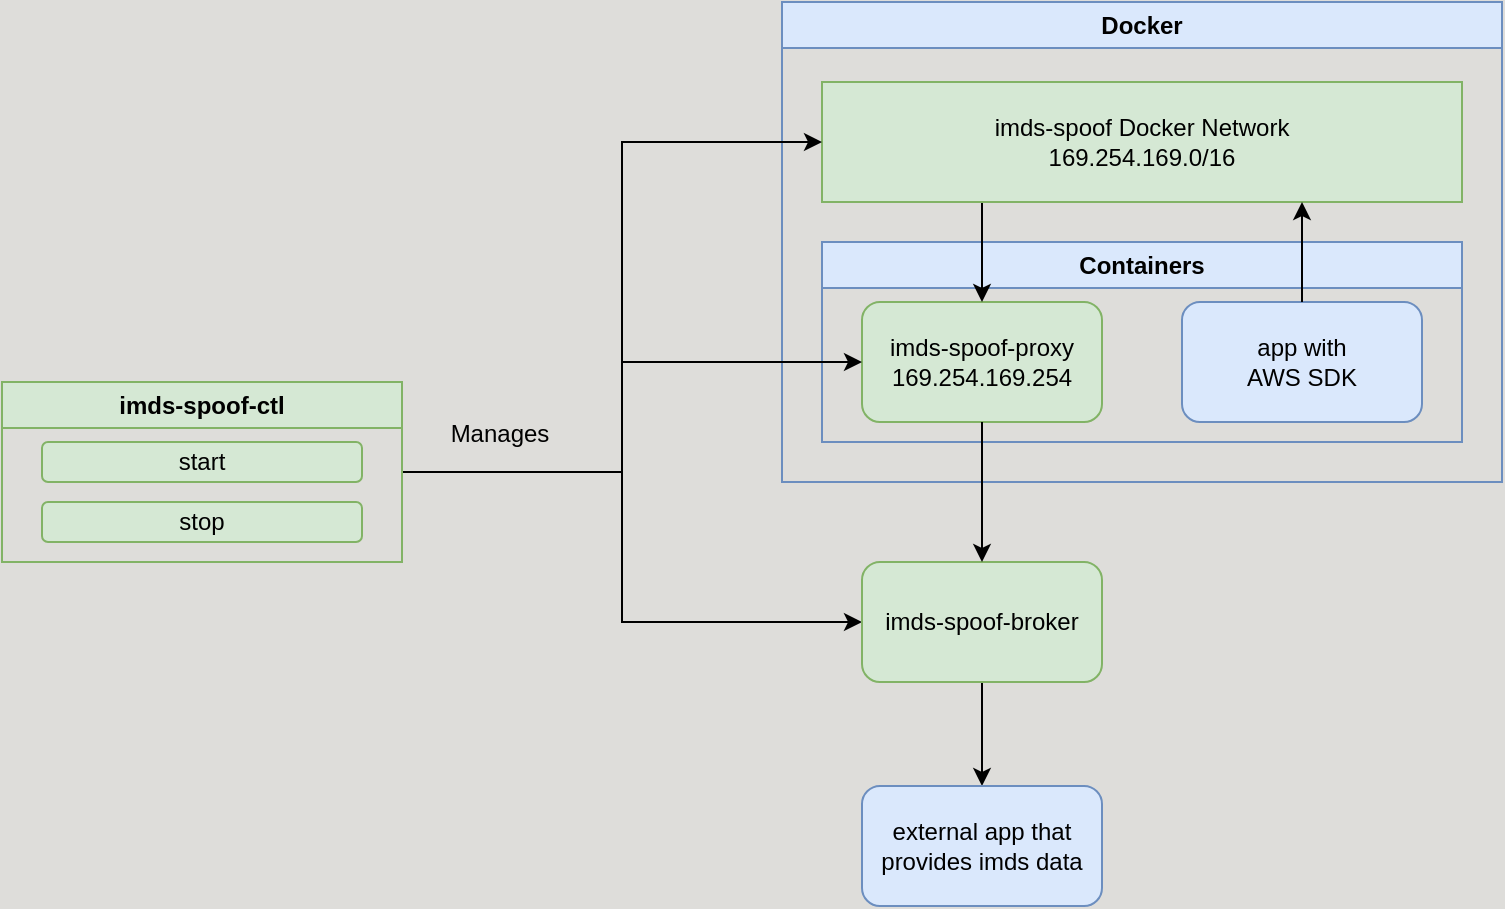 <mxfile version="21.2.3">
  <diagram name="Page-1" id="opZjxoxZwuWf7aZ8j2uG">
    <mxGraphModel dx="2234" dy="795" grid="1" gridSize="10" guides="1" tooltips="1" connect="1" arrows="1" fold="1" page="1" pageScale="1" pageWidth="850" pageHeight="1100" background="#deddda" math="0" shadow="0">
      <root>
        <mxCell id="0" />
        <mxCell id="1" parent="0" />
        <mxCell id="Ao6hpI_Yw0EmOXRYJf8d-5" value="Docker" style="swimlane;whiteSpace=wrap;html=1;fillColor=#dae8fc;strokeColor=#6c8ebf;" vertex="1" parent="1">
          <mxGeometry x="320" y="90" width="360" height="240" as="geometry" />
        </mxCell>
        <mxCell id="Ao6hpI_Yw0EmOXRYJf8d-16" value="Containers" style="swimlane;whiteSpace=wrap;html=1;fillColor=#dae8fc;strokeColor=#6c8ebf;" vertex="1" parent="Ao6hpI_Yw0EmOXRYJf8d-5">
          <mxGeometry x="20" y="120" width="320" height="100" as="geometry" />
        </mxCell>
        <mxCell id="Ao6hpI_Yw0EmOXRYJf8d-3" value="&lt;div&gt;imds-spoof-proxy&lt;/div&gt;&lt;div&gt;169.254.169.254&lt;br&gt;&lt;/div&gt;" style="rounded=1;whiteSpace=wrap;html=1;fillColor=#d5e8d4;strokeColor=#82b366;" vertex="1" parent="Ao6hpI_Yw0EmOXRYJf8d-16">
          <mxGeometry x="20" y="30" width="120" height="60" as="geometry" />
        </mxCell>
        <mxCell id="Ao6hpI_Yw0EmOXRYJf8d-17" value="&lt;div&gt;app with&lt;/div&gt;&lt;div&gt;AWS SDK&lt;br&gt;&lt;/div&gt;" style="rounded=1;whiteSpace=wrap;html=1;fillColor=#dae8fc;strokeColor=#6c8ebf;" vertex="1" parent="Ao6hpI_Yw0EmOXRYJf8d-16">
          <mxGeometry x="180" y="30" width="120" height="60" as="geometry" />
        </mxCell>
        <mxCell id="Ao6hpI_Yw0EmOXRYJf8d-31" style="edgeStyle=orthogonalEdgeStyle;rounded=0;orthogonalLoop=1;jettySize=auto;html=1;" edge="1" parent="Ao6hpI_Yw0EmOXRYJf8d-5" source="Ao6hpI_Yw0EmOXRYJf8d-7" target="Ao6hpI_Yw0EmOXRYJf8d-3">
          <mxGeometry relative="1" as="geometry">
            <Array as="points">
              <mxPoint x="100" y="110" />
              <mxPoint x="100" y="110" />
            </Array>
          </mxGeometry>
        </mxCell>
        <mxCell id="Ao6hpI_Yw0EmOXRYJf8d-7" value="&lt;div&gt;imds-spoof Docker Network&lt;/div&gt;&lt;div&gt;169.254.169.0/16&lt;br&gt;&lt;/div&gt;" style="rounded=0;whiteSpace=wrap;html=1;fillColor=#d5e8d4;strokeColor=#82b366;" vertex="1" parent="Ao6hpI_Yw0EmOXRYJf8d-5">
          <mxGeometry x="20" y="40" width="320" height="60" as="geometry" />
        </mxCell>
        <mxCell id="Ao6hpI_Yw0EmOXRYJf8d-30" style="edgeStyle=orthogonalEdgeStyle;rounded=0;orthogonalLoop=1;jettySize=auto;html=1;" edge="1" parent="Ao6hpI_Yw0EmOXRYJf8d-5" source="Ao6hpI_Yw0EmOXRYJf8d-17">
          <mxGeometry relative="1" as="geometry">
            <mxPoint x="260" y="100" as="targetPoint" />
          </mxGeometry>
        </mxCell>
        <mxCell id="Ao6hpI_Yw0EmOXRYJf8d-26" style="edgeStyle=orthogonalEdgeStyle;rounded=0;orthogonalLoop=1;jettySize=auto;html=1;entryX=0;entryY=0.5;entryDx=0;entryDy=0;" edge="1" parent="1" source="Ao6hpI_Yw0EmOXRYJf8d-10" target="Ao6hpI_Yw0EmOXRYJf8d-7">
          <mxGeometry relative="1" as="geometry">
            <Array as="points">
              <mxPoint x="240" y="325" />
              <mxPoint x="240" y="160" />
            </Array>
          </mxGeometry>
        </mxCell>
        <mxCell id="Ao6hpI_Yw0EmOXRYJf8d-27" style="edgeStyle=orthogonalEdgeStyle;rounded=0;orthogonalLoop=1;jettySize=auto;html=1;" edge="1" parent="1" source="Ao6hpI_Yw0EmOXRYJf8d-10" target="Ao6hpI_Yw0EmOXRYJf8d-3">
          <mxGeometry relative="1" as="geometry">
            <Array as="points">
              <mxPoint x="240" y="325" />
              <mxPoint x="240" y="270" />
            </Array>
          </mxGeometry>
        </mxCell>
        <mxCell id="Ao6hpI_Yw0EmOXRYJf8d-28" style="edgeStyle=orthogonalEdgeStyle;rounded=0;orthogonalLoop=1;jettySize=auto;html=1;" edge="1" parent="1" source="Ao6hpI_Yw0EmOXRYJf8d-10" target="Ao6hpI_Yw0EmOXRYJf8d-19">
          <mxGeometry relative="1" as="geometry">
            <Array as="points">
              <mxPoint x="240" y="325" />
              <mxPoint x="240" y="400" />
            </Array>
          </mxGeometry>
        </mxCell>
        <mxCell id="Ao6hpI_Yw0EmOXRYJf8d-10" value="imds-spoof-ctl" style="swimlane;whiteSpace=wrap;html=1;fillColor=#d5e8d4;strokeColor=#82b366;" vertex="1" parent="1">
          <mxGeometry x="-70" y="280" width="200" height="90" as="geometry" />
        </mxCell>
        <mxCell id="Ao6hpI_Yw0EmOXRYJf8d-11" value="start" style="rounded=1;whiteSpace=wrap;html=1;fillColor=#d5e8d4;strokeColor=#82b366;" vertex="1" parent="Ao6hpI_Yw0EmOXRYJf8d-10">
          <mxGeometry x="20" y="30" width="160" height="20" as="geometry" />
        </mxCell>
        <mxCell id="Ao6hpI_Yw0EmOXRYJf8d-12" value="stop" style="rounded=1;whiteSpace=wrap;html=1;fillColor=#d5e8d4;strokeColor=#82b366;" vertex="1" parent="Ao6hpI_Yw0EmOXRYJf8d-10">
          <mxGeometry x="20" y="60" width="160" height="20" as="geometry" />
        </mxCell>
        <mxCell id="Ao6hpI_Yw0EmOXRYJf8d-34" style="edgeStyle=orthogonalEdgeStyle;rounded=0;orthogonalLoop=1;jettySize=auto;html=1;" edge="1" parent="1" source="Ao6hpI_Yw0EmOXRYJf8d-19" target="Ao6hpI_Yw0EmOXRYJf8d-33">
          <mxGeometry relative="1" as="geometry" />
        </mxCell>
        <mxCell id="Ao6hpI_Yw0EmOXRYJf8d-19" value="imds-spoof-broker" style="rounded=1;whiteSpace=wrap;html=1;fillColor=#d5e8d4;strokeColor=#82b366;" vertex="1" parent="1">
          <mxGeometry x="360" y="370" width="120" height="60" as="geometry" />
        </mxCell>
        <mxCell id="Ao6hpI_Yw0EmOXRYJf8d-29" value="Manages" style="text;html=1;strokeColor=none;fillColor=none;align=center;verticalAlign=middle;whiteSpace=wrap;rounded=0;" vertex="1" parent="1">
          <mxGeometry x="149" y="291" width="60" height="30" as="geometry" />
        </mxCell>
        <mxCell id="Ao6hpI_Yw0EmOXRYJf8d-32" style="edgeStyle=orthogonalEdgeStyle;rounded=0;orthogonalLoop=1;jettySize=auto;html=1;" edge="1" parent="1" source="Ao6hpI_Yw0EmOXRYJf8d-3" target="Ao6hpI_Yw0EmOXRYJf8d-19">
          <mxGeometry relative="1" as="geometry" />
        </mxCell>
        <mxCell id="Ao6hpI_Yw0EmOXRYJf8d-33" value="external app that provides imds data" style="rounded=1;whiteSpace=wrap;html=1;fillColor=#dae8fc;strokeColor=#6c8ebf;" vertex="1" parent="1">
          <mxGeometry x="360" y="482" width="120" height="60" as="geometry" />
        </mxCell>
      </root>
    </mxGraphModel>
  </diagram>
</mxfile>
